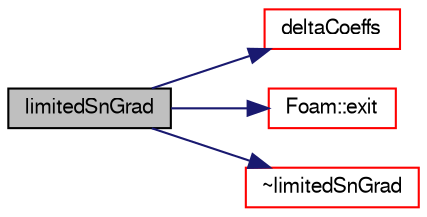 digraph "limitedSnGrad"
{
  bgcolor="transparent";
  edge [fontname="FreeSans",fontsize="10",labelfontname="FreeSans",labelfontsize="10"];
  node [fontname="FreeSans",fontsize="10",shape=record];
  rankdir="LR";
  Node2 [label="limitedSnGrad",height=0.2,width=0.4,color="black", fillcolor="grey75", style="filled", fontcolor="black"];
  Node2 -> Node3 [color="midnightblue",fontsize="10",style="solid",fontname="FreeSans"];
  Node3 [label="deltaCoeffs",height=0.2,width=0.4,color="red",URL="$a22602.html#a667ebdf633f1e589149d9502f9b566b0",tooltip="Return the interpolation weighting factors for the given field. "];
  Node2 -> Node33 [color="midnightblue",fontsize="10",style="solid",fontname="FreeSans"];
  Node33 [label="Foam::exit",height=0.2,width=0.4,color="red",URL="$a21124.html#a06ca7250d8e89caf05243ec094843642"];
  Node2 -> Node316 [color="midnightblue",fontsize="10",style="solid",fontname="FreeSans"];
  Node316 [label="~limitedSnGrad",height=0.2,width=0.4,color="red",URL="$a22602.html#a110cd8f2baeff86add5243d339d40145",tooltip="Destructor. "];
}
